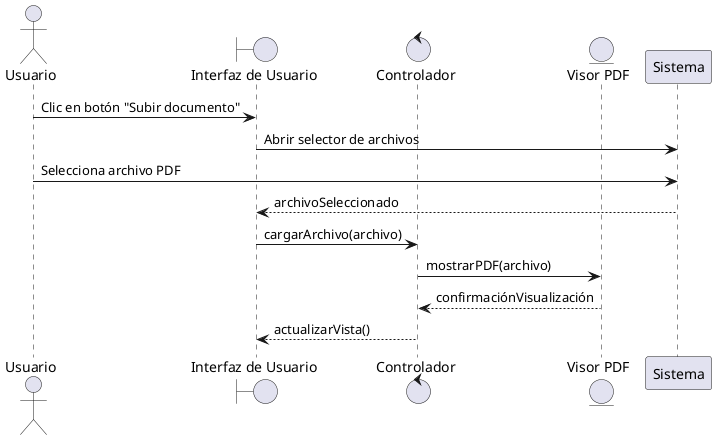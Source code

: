 @startuml
actor Usuario
boundary "Interfaz de Usuario" as IU
control Controlador
entity "Visor PDF" as Visor

Usuario -> IU : Clic en botón "Subir documento"
IU -> Sistema  : Abrir selector de archivos
Usuario -> Sistema : Selecciona archivo PDF
Sistema --> IU : archivoSeleccionado
IU -> Controlador : cargarArchivo(archivo)
Controlador -> Visor : mostrarPDF(archivo)
Visor --> Controlador : confirmaciónVisualización
Controlador --> IU : actualizarVista()

@enduml
